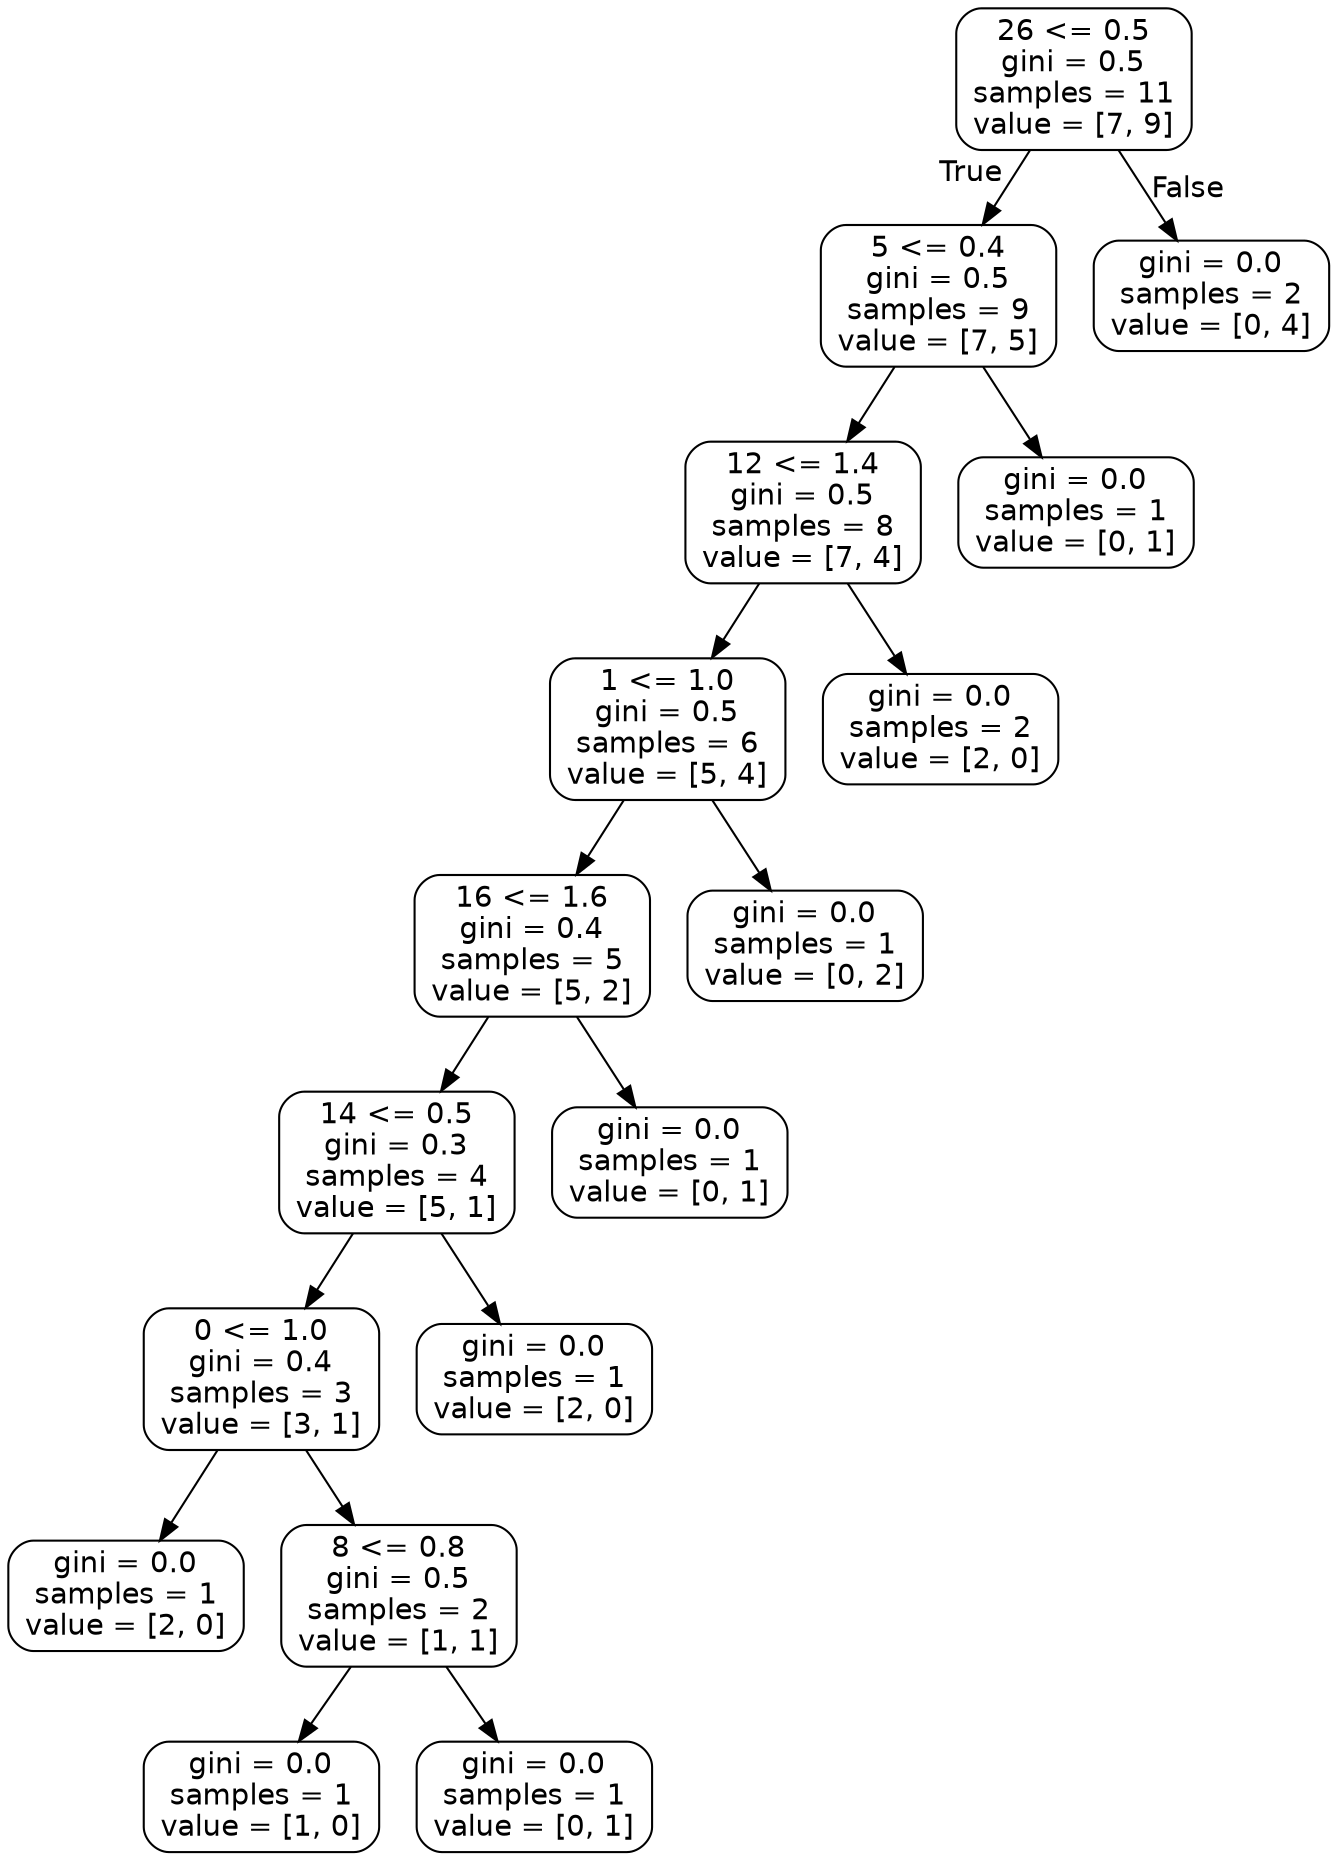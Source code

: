 digraph Tree {
node [shape=box, style="rounded", color="black", fontname=helvetica] ;
edge [fontname=helvetica] ;
0 [label="26 <= 0.5\ngini = 0.5\nsamples = 11\nvalue = [7, 9]"] ;
1 [label="5 <= 0.4\ngini = 0.5\nsamples = 9\nvalue = [7, 5]"] ;
0 -> 1 [labeldistance=2.5, labelangle=45, headlabel="True"] ;
2 [label="12 <= 1.4\ngini = 0.5\nsamples = 8\nvalue = [7, 4]"] ;
1 -> 2 ;
3 [label="1 <= 1.0\ngini = 0.5\nsamples = 6\nvalue = [5, 4]"] ;
2 -> 3 ;
4 [label="16 <= 1.6\ngini = 0.4\nsamples = 5\nvalue = [5, 2]"] ;
3 -> 4 ;
5 [label="14 <= 0.5\ngini = 0.3\nsamples = 4\nvalue = [5, 1]"] ;
4 -> 5 ;
6 [label="0 <= 1.0\ngini = 0.4\nsamples = 3\nvalue = [3, 1]"] ;
5 -> 6 ;
7 [label="gini = 0.0\nsamples = 1\nvalue = [2, 0]"] ;
6 -> 7 ;
8 [label="8 <= 0.8\ngini = 0.5\nsamples = 2\nvalue = [1, 1]"] ;
6 -> 8 ;
9 [label="gini = 0.0\nsamples = 1\nvalue = [1, 0]"] ;
8 -> 9 ;
10 [label="gini = 0.0\nsamples = 1\nvalue = [0, 1]"] ;
8 -> 10 ;
11 [label="gini = 0.0\nsamples = 1\nvalue = [2, 0]"] ;
5 -> 11 ;
12 [label="gini = 0.0\nsamples = 1\nvalue = [0, 1]"] ;
4 -> 12 ;
13 [label="gini = 0.0\nsamples = 1\nvalue = [0, 2]"] ;
3 -> 13 ;
14 [label="gini = 0.0\nsamples = 2\nvalue = [2, 0]"] ;
2 -> 14 ;
15 [label="gini = 0.0\nsamples = 1\nvalue = [0, 1]"] ;
1 -> 15 ;
16 [label="gini = 0.0\nsamples = 2\nvalue = [0, 4]"] ;
0 -> 16 [labeldistance=2.5, labelangle=-45, headlabel="False"] ;
}